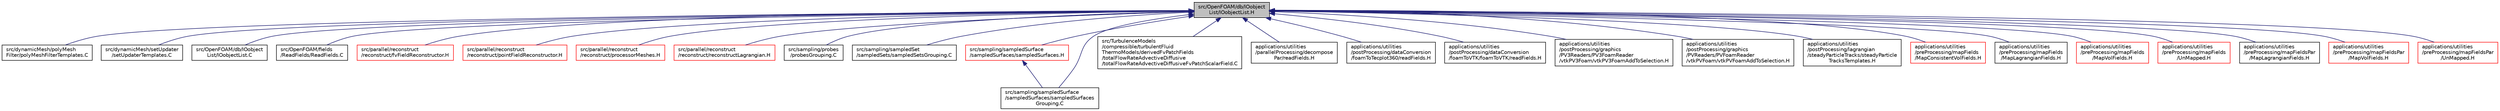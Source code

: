 digraph "src/OpenFOAM/db/IOobjectList/IOobjectList.H"
{
  bgcolor="transparent";
  edge [fontname="Helvetica",fontsize="10",labelfontname="Helvetica",labelfontsize="10"];
  node [fontname="Helvetica",fontsize="10",shape=record];
  Node1 [label="src/OpenFOAM/db/IOobject\lList/IOobjectList.H",height=0.2,width=0.4,color="black", fillcolor="grey75", style="filled", fontcolor="black"];
  Node1 -> Node2 [dir="back",color="midnightblue",fontsize="10",style="solid",fontname="Helvetica"];
  Node2 [label="src/dynamicMesh/polyMesh\lFilter/polyMeshFilterTemplates.C",height=0.2,width=0.4,color="black",URL="$a05013.html"];
  Node1 -> Node3 [dir="back",color="midnightblue",fontsize="10",style="solid",fontname="Helvetica"];
  Node3 [label="src/dynamicMesh/setUpdater\l/setUpdaterTemplates.C",height=0.2,width=0.4,color="black",URL="$a05074.html"];
  Node1 -> Node4 [dir="back",color="midnightblue",fontsize="10",style="solid",fontname="Helvetica"];
  Node4 [label="src/OpenFOAM/db/IOobject\lList/IOobjectList.C",height=0.2,width=0.4,color="black",URL="$a07936.html"];
  Node1 -> Node5 [dir="back",color="midnightblue",fontsize="10",style="solid",fontname="Helvetica"];
  Node5 [label="src/OpenFOAM/fields\l/ReadFields/ReadFields.C",height=0.2,width=0.4,color="black",URL="$a08324.html"];
  Node1 -> Node6 [dir="back",color="midnightblue",fontsize="10",style="solid",fontname="Helvetica"];
  Node6 [label="src/parallel/reconstruct\l/reconstruct/fvFieldReconstructor.H",height=0.2,width=0.4,color="red",URL="$a09351.html"];
  Node1 -> Node7 [dir="back",color="midnightblue",fontsize="10",style="solid",fontname="Helvetica"];
  Node7 [label="src/parallel/reconstruct\l/reconstruct/pointFieldReconstructor.H",height=0.2,width=0.4,color="red",URL="$a09354.html"];
  Node1 -> Node8 [dir="back",color="midnightblue",fontsize="10",style="solid",fontname="Helvetica"];
  Node8 [label="src/parallel/reconstruct\l/reconstruct/processorMeshes.H",height=0.2,width=0.4,color="red",URL="$a09357.html"];
  Node1 -> Node9 [dir="back",color="midnightblue",fontsize="10",style="solid",fontname="Helvetica"];
  Node9 [label="src/parallel/reconstruct\l/reconstruct/reconstructLagrangian.H",height=0.2,width=0.4,color="red",URL="$a09358.html"];
  Node1 -> Node10 [dir="back",color="midnightblue",fontsize="10",style="solid",fontname="Helvetica"];
  Node10 [label="src/sampling/probes\l/probesGrouping.C",height=0.2,width=0.4,color="black",URL="$a09874.html"];
  Node1 -> Node11 [dir="back",color="midnightblue",fontsize="10",style="solid",fontname="Helvetica"];
  Node11 [label="src/sampling/sampledSet\l/sampledSets/sampledSetsGrouping.C",height=0.2,width=0.4,color="black",URL="$a09899.html"];
  Node1 -> Node12 [dir="back",color="midnightblue",fontsize="10",style="solid",fontname="Helvetica"];
  Node12 [label="src/sampling/sampledSurface\l/sampledSurfaces/sampledSurfaces.H",height=0.2,width=0.4,color="red",URL="$a09937.html"];
  Node12 -> Node13 [dir="back",color="midnightblue",fontsize="10",style="solid",fontname="Helvetica"];
  Node13 [label="src/sampling/sampledSurface\l/sampledSurfaces/sampledSurfaces\lGrouping.C",height=0.2,width=0.4,color="black",URL="$a09938.html"];
  Node1 -> Node13 [dir="back",color="midnightblue",fontsize="10",style="solid",fontname="Helvetica"];
  Node1 -> Node14 [dir="back",color="midnightblue",fontsize="10",style="solid",fontname="Helvetica"];
  Node14 [label="src/TurbulenceModels\l/compressible/turbulentFluid\lThermoModels/derivedFvPatchFields\l/totalFlowRateAdvectiveDiffusive\l/totalFlowRateAdvectiveDiffusiveFvPatchScalarField.C",height=0.2,width=0.4,color="black",URL="$a10732.html"];
  Node1 -> Node15 [dir="back",color="midnightblue",fontsize="10",style="solid",fontname="Helvetica"];
  Node15 [label="applications/utilities\l/parallelProcessing/decompose\lPar/readFields.H",height=0.2,width=0.4,color="black",URL="$a09442.html"];
  Node1 -> Node16 [dir="back",color="midnightblue",fontsize="10",style="solid",fontname="Helvetica"];
  Node16 [label="applications/utilities\l/postProcessing/dataConversion\l/foamToTecplot360/readFields.H",height=0.2,width=0.4,color="black",URL="$a09443.html"];
  Node1 -> Node17 [dir="back",color="midnightblue",fontsize="10",style="solid",fontname="Helvetica"];
  Node17 [label="applications/utilities\l/postProcessing/dataConversion\l/foamToVTK/foamToVTK/readFields.H",height=0.2,width=0.4,color="black",URL="$a09444.html"];
  Node1 -> Node18 [dir="back",color="midnightblue",fontsize="10",style="solid",fontname="Helvetica"];
  Node18 [label="applications/utilities\l/postProcessing/graphics\l/PV3Readers/PV3FoamReader\l/vtkPV3Foam/vtkPV3FoamAddToSelection.H",height=0.2,width=0.4,color="black",URL="$a04528.html"];
  Node1 -> Node19 [dir="back",color="midnightblue",fontsize="10",style="solid",fontname="Helvetica"];
  Node19 [label="applications/utilities\l/postProcessing/graphics\l/PVReaders/PVFoamReader\l/vtkPVFoam/vtkPVFoamAddToSelection.H",height=0.2,width=0.4,color="black",URL="$a04552.html"];
  Node1 -> Node20 [dir="back",color="midnightblue",fontsize="10",style="solid",fontname="Helvetica"];
  Node20 [label="applications/utilities\l/postProcessing/lagrangian\l/steadyParticleTracks/steadyParticle\lTracksTemplates.H",height=0.2,width=0.4,color="black",URL="$a04646.html"];
  Node1 -> Node21 [dir="back",color="midnightblue",fontsize="10",style="solid",fontname="Helvetica"];
  Node21 [label="applications/utilities\l/preProcessing/mapFields\l/MapConsistentVolFields.H",height=0.2,width=0.4,color="red",URL="$a04700.html"];
  Node1 -> Node22 [dir="back",color="midnightblue",fontsize="10",style="solid",fontname="Helvetica"];
  Node22 [label="applications/utilities\l/preProcessing/mapFields\l/MapLagrangianFields.H",height=0.2,width=0.4,color="black",URL="$a04706.html",tooltip="Gets the indices of (source)particles that have been appended to the target cloud and maps the lagran..."];
  Node1 -> Node23 [dir="back",color="midnightblue",fontsize="10",style="solid",fontname="Helvetica"];
  Node23 [label="applications/utilities\l/preProcessing/mapFields\l/MapVolFields.H",height=0.2,width=0.4,color="red",URL="$a04710.html"];
  Node1 -> Node24 [dir="back",color="midnightblue",fontsize="10",style="solid",fontname="Helvetica"];
  Node24 [label="applications/utilities\l/preProcessing/mapFields\l/UnMapped.H",height=0.2,width=0.4,color="red",URL="$a04714.html"];
  Node1 -> Node25 [dir="back",color="midnightblue",fontsize="10",style="solid",fontname="Helvetica"];
  Node25 [label="applications/utilities\l/preProcessing/mapFieldsPar\l/MapLagrangianFields.H",height=0.2,width=0.4,color="black",URL="$a04707.html",tooltip="Gets the indices of (source)particles that have been appended to the target cloud and maps the lagran..."];
  Node1 -> Node26 [dir="back",color="midnightblue",fontsize="10",style="solid",fontname="Helvetica"];
  Node26 [label="applications/utilities\l/preProcessing/mapFieldsPar\l/MapVolFields.H",height=0.2,width=0.4,color="red",URL="$a04711.html"];
  Node1 -> Node27 [dir="back",color="midnightblue",fontsize="10",style="solid",fontname="Helvetica"];
  Node27 [label="applications/utilities\l/preProcessing/mapFieldsPar\l/UnMapped.H",height=0.2,width=0.4,color="red",URL="$a04715.html"];
}
